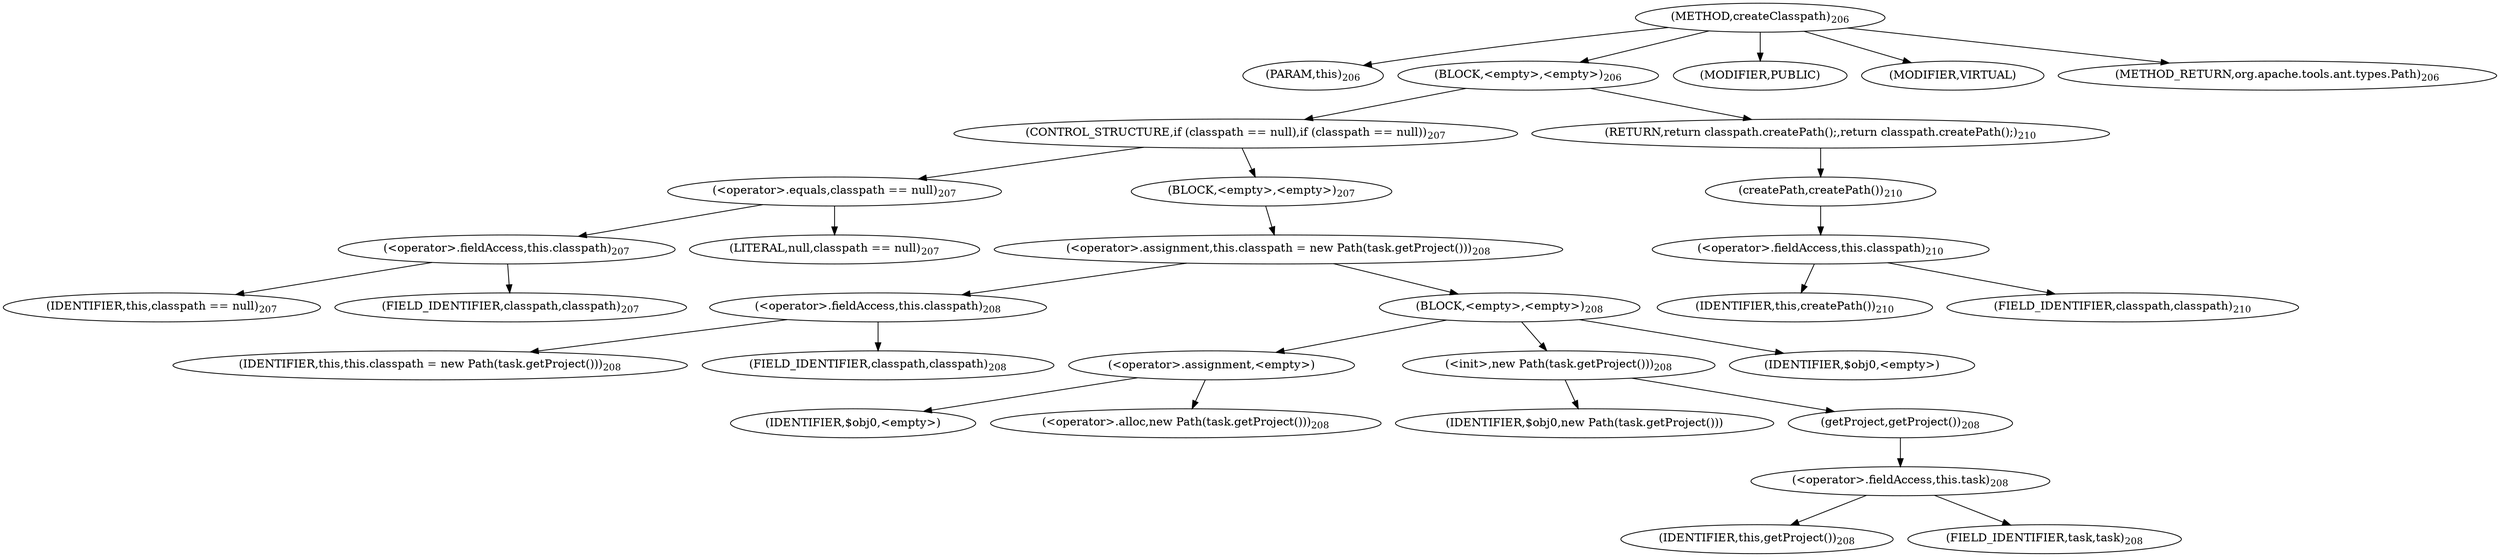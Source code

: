 digraph "createClasspath" {  
"270" [label = <(METHOD,createClasspath)<SUB>206</SUB>> ]
"271" [label = <(PARAM,this)<SUB>206</SUB>> ]
"272" [label = <(BLOCK,&lt;empty&gt;,&lt;empty&gt;)<SUB>206</SUB>> ]
"273" [label = <(CONTROL_STRUCTURE,if (classpath == null),if (classpath == null))<SUB>207</SUB>> ]
"274" [label = <(&lt;operator&gt;.equals,classpath == null)<SUB>207</SUB>> ]
"275" [label = <(&lt;operator&gt;.fieldAccess,this.classpath)<SUB>207</SUB>> ]
"276" [label = <(IDENTIFIER,this,classpath == null)<SUB>207</SUB>> ]
"277" [label = <(FIELD_IDENTIFIER,classpath,classpath)<SUB>207</SUB>> ]
"278" [label = <(LITERAL,null,classpath == null)<SUB>207</SUB>> ]
"279" [label = <(BLOCK,&lt;empty&gt;,&lt;empty&gt;)<SUB>207</SUB>> ]
"280" [label = <(&lt;operator&gt;.assignment,this.classpath = new Path(task.getProject()))<SUB>208</SUB>> ]
"281" [label = <(&lt;operator&gt;.fieldAccess,this.classpath)<SUB>208</SUB>> ]
"282" [label = <(IDENTIFIER,this,this.classpath = new Path(task.getProject()))<SUB>208</SUB>> ]
"283" [label = <(FIELD_IDENTIFIER,classpath,classpath)<SUB>208</SUB>> ]
"284" [label = <(BLOCK,&lt;empty&gt;,&lt;empty&gt;)<SUB>208</SUB>> ]
"285" [label = <(&lt;operator&gt;.assignment,&lt;empty&gt;)> ]
"286" [label = <(IDENTIFIER,$obj0,&lt;empty&gt;)> ]
"287" [label = <(&lt;operator&gt;.alloc,new Path(task.getProject()))<SUB>208</SUB>> ]
"288" [label = <(&lt;init&gt;,new Path(task.getProject()))<SUB>208</SUB>> ]
"289" [label = <(IDENTIFIER,$obj0,new Path(task.getProject()))> ]
"290" [label = <(getProject,getProject())<SUB>208</SUB>> ]
"291" [label = <(&lt;operator&gt;.fieldAccess,this.task)<SUB>208</SUB>> ]
"292" [label = <(IDENTIFIER,this,getProject())<SUB>208</SUB>> ]
"293" [label = <(FIELD_IDENTIFIER,task,task)<SUB>208</SUB>> ]
"294" [label = <(IDENTIFIER,$obj0,&lt;empty&gt;)> ]
"295" [label = <(RETURN,return classpath.createPath();,return classpath.createPath();)<SUB>210</SUB>> ]
"296" [label = <(createPath,createPath())<SUB>210</SUB>> ]
"297" [label = <(&lt;operator&gt;.fieldAccess,this.classpath)<SUB>210</SUB>> ]
"298" [label = <(IDENTIFIER,this,createPath())<SUB>210</SUB>> ]
"299" [label = <(FIELD_IDENTIFIER,classpath,classpath)<SUB>210</SUB>> ]
"300" [label = <(MODIFIER,PUBLIC)> ]
"301" [label = <(MODIFIER,VIRTUAL)> ]
"302" [label = <(METHOD_RETURN,org.apache.tools.ant.types.Path)<SUB>206</SUB>> ]
  "270" -> "271" 
  "270" -> "272" 
  "270" -> "300" 
  "270" -> "301" 
  "270" -> "302" 
  "272" -> "273" 
  "272" -> "295" 
  "273" -> "274" 
  "273" -> "279" 
  "274" -> "275" 
  "274" -> "278" 
  "275" -> "276" 
  "275" -> "277" 
  "279" -> "280" 
  "280" -> "281" 
  "280" -> "284" 
  "281" -> "282" 
  "281" -> "283" 
  "284" -> "285" 
  "284" -> "288" 
  "284" -> "294" 
  "285" -> "286" 
  "285" -> "287" 
  "288" -> "289" 
  "288" -> "290" 
  "290" -> "291" 
  "291" -> "292" 
  "291" -> "293" 
  "295" -> "296" 
  "296" -> "297" 
  "297" -> "298" 
  "297" -> "299" 
}
